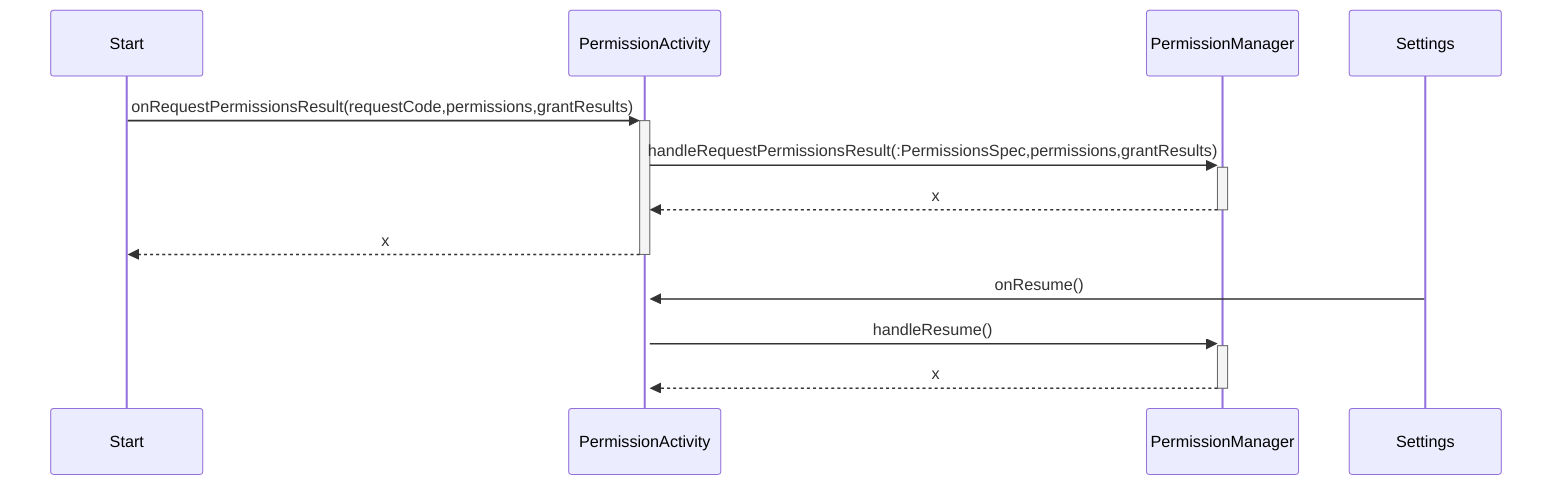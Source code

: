 sequenceDiagram
    Start ->>+ PermissionActivity: onRequestPermissionsResult(requestCode,permissions,grantResults)
    PermissionActivity ->>+ PermissionManager: handleRequestPermissionsResult(:PermissionsSpec,permissions,grantResults)
    PermissionManager -->>- PermissionActivity: x
    PermissionActivity -->>- Start: x
    Settings ->>+ PermissionActivity: onResume()
    PermissionActivity ->>+ PermissionManager: handleResume()
    PermissionManager -->>- PermissionActivity: x